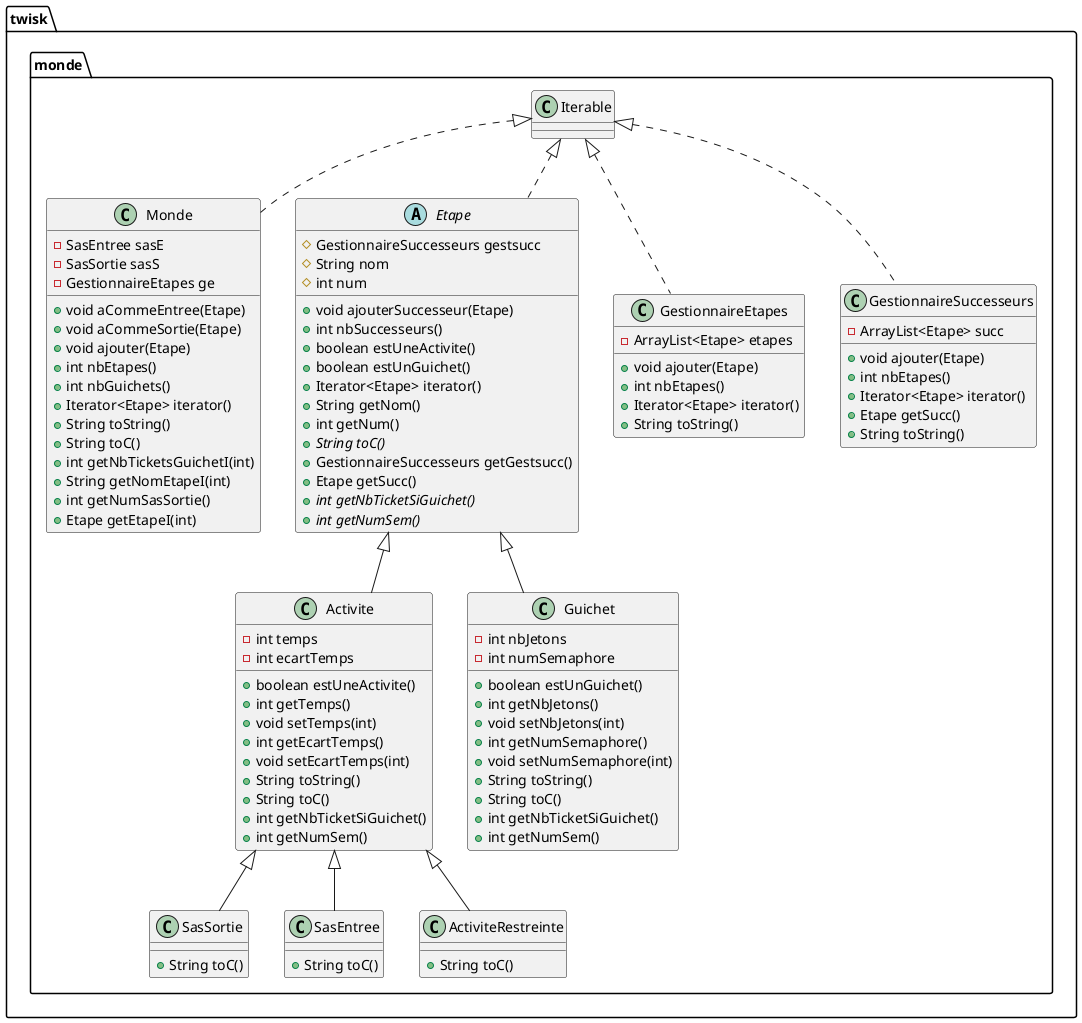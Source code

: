 @startuml
class twisk.monde.Activite {
- int temps
- int ecartTemps
+ boolean estUneActivite()
+ int getTemps()
+ void setTemps(int)
+ int getEcartTemps()
+ void setEcartTemps(int)
+ String toString()
+ String toC()
+ int getNbTicketSiGuichet()
+ int getNumSem()
}
class twisk.monde.Monde {
- SasEntree sasE
- SasSortie sasS
- GestionnaireEtapes ge
+ void aCommeEntree(Etape)
+ void aCommeSortie(Etape)
+ void ajouter(Etape)
+ int nbEtapes()
+ int nbGuichets()
+ Iterator<Etape> iterator()
+ String toString()
+ String toC()
+ int getNbTicketsGuichetI(int)
+ String getNomEtapeI(int)
+ int getNumSasSortie()
+ Etape getEtapeI(int)
}
class twisk.monde.SasSortie {
+ String toC()
}
abstract class twisk.monde.Etape {
# GestionnaireSuccesseurs gestsucc
# String nom
# int num
+ void ajouterSuccesseur(Etape)
+ int nbSuccesseurs()
+ boolean estUneActivite()
+ boolean estUnGuichet()
+ Iterator<Etape> iterator()
+ String getNom()
+ int getNum()
+ {abstract}String toC()
+ GestionnaireSuccesseurs getGestsucc()
+ Etape getSucc()
+ {abstract}int getNbTicketSiGuichet()
+ {abstract}int getNumSem()
}
class twisk.monde.Guichet {
- int nbJetons
- int numSemaphore
+ boolean estUnGuichet()
+ int getNbJetons()
+ void setNbJetons(int)
+ int getNumSemaphore()
+ void setNumSemaphore(int)
+ String toString()
+ String toC()
+ int getNbTicketSiGuichet()
+ int getNumSem()
}
class twisk.monde.GestionnaireEtapes {
- ArrayList<Etape> etapes
+ void ajouter(Etape)
+ int nbEtapes()
+ Iterator<Etape> iterator()
+ String toString()
}
class twisk.monde.GestionnaireSuccesseurs {
- ArrayList<Etape> succ
+ void ajouter(Etape)
+ int nbEtapes()
+ Iterator<Etape> iterator()
+ Etape getSucc()
+ String toString()
}
class twisk.monde.SasEntree {
+ String toC()
}
class twisk.monde.ActiviteRestreinte {
+ String toC()
}


twisk.monde.Etape <|-- twisk.monde.Activite
twisk.monde.Iterable <|.. twisk.monde.Monde
twisk.monde.Activite <|-- twisk.monde.SasSortie
twisk.monde.Iterable <|.. twisk.monde.Etape
twisk.monde.Etape <|-- twisk.monde.Guichet
twisk.monde.Iterable <|.. twisk.monde.GestionnaireEtapes
twisk.monde.Iterable <|.. twisk.monde.GestionnaireSuccesseurs
twisk.monde.Activite <|-- twisk.monde.SasEntree
twisk.monde.Activite <|-- twisk.monde.ActiviteRestreinte
@enduml